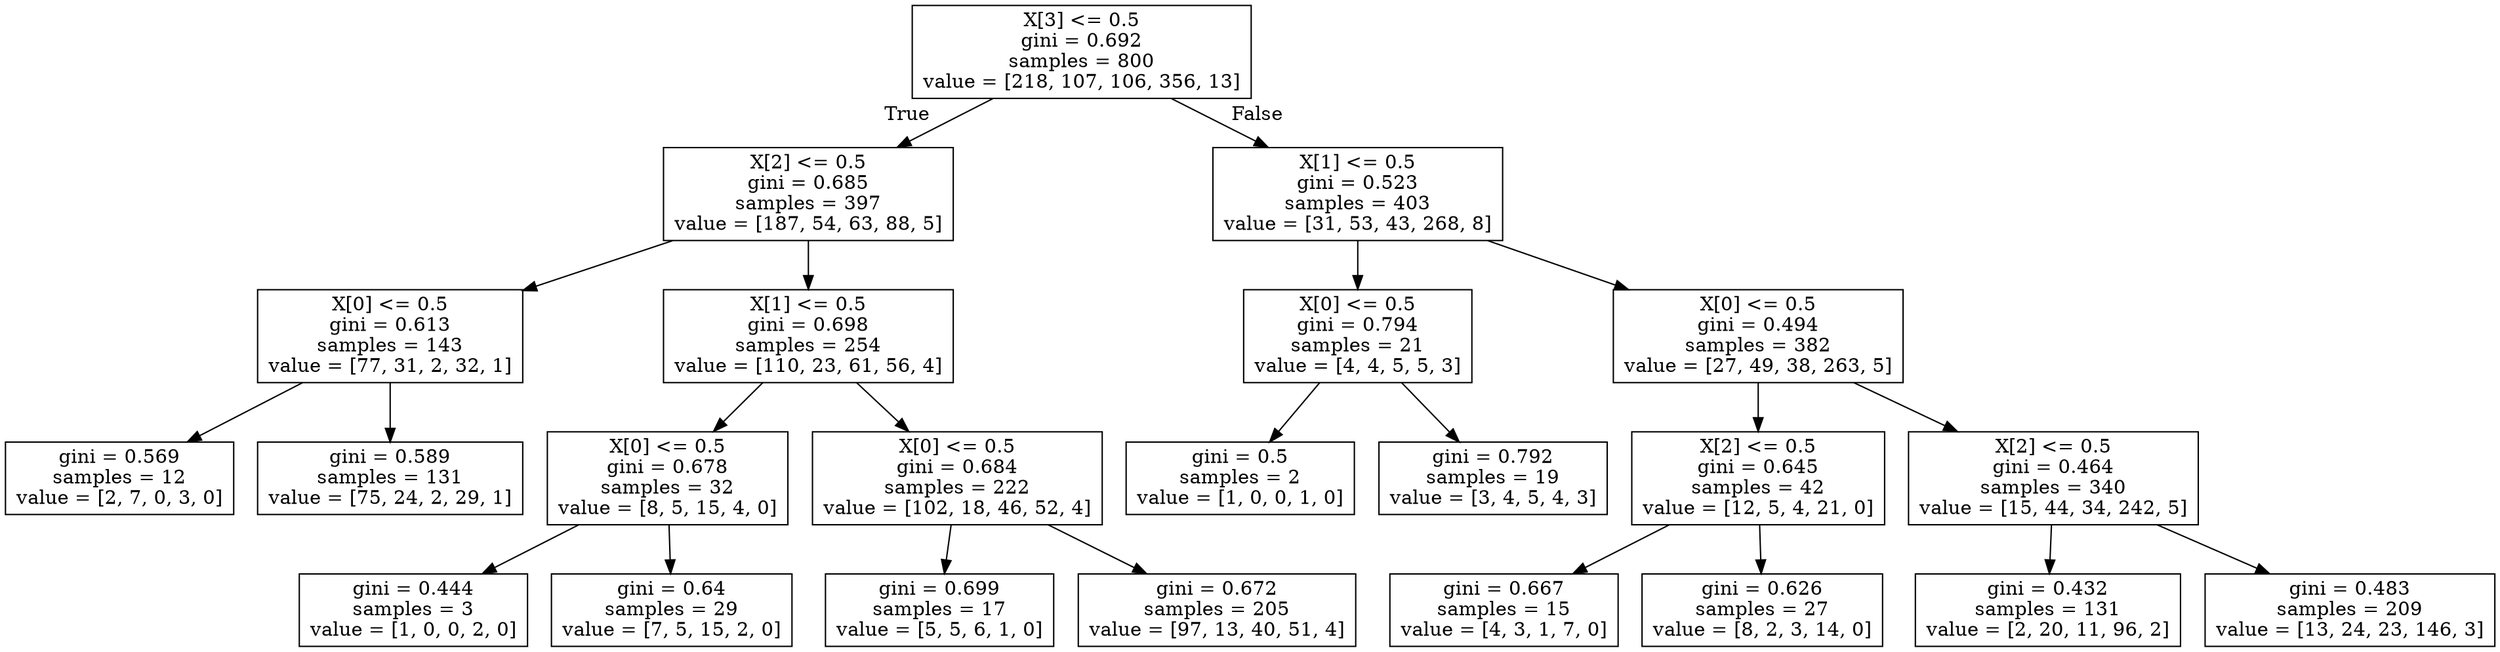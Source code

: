 digraph Tree {
node [shape=box] ;
0 [label="X[3] <= 0.5\ngini = 0.692\nsamples = 800\nvalue = [218, 107, 106, 356, 13]"] ;
1 [label="X[2] <= 0.5\ngini = 0.685\nsamples = 397\nvalue = [187, 54, 63, 88, 5]"] ;
0 -> 1 [labeldistance=2.5, labelangle=45, headlabel="True"] ;
2 [label="X[0] <= 0.5\ngini = 0.613\nsamples = 143\nvalue = [77, 31, 2, 32, 1]"] ;
1 -> 2 ;
3 [label="gini = 0.569\nsamples = 12\nvalue = [2, 7, 0, 3, 0]"] ;
2 -> 3 ;
4 [label="gini = 0.589\nsamples = 131\nvalue = [75, 24, 2, 29, 1]"] ;
2 -> 4 ;
5 [label="X[1] <= 0.5\ngini = 0.698\nsamples = 254\nvalue = [110, 23, 61, 56, 4]"] ;
1 -> 5 ;
6 [label="X[0] <= 0.5\ngini = 0.678\nsamples = 32\nvalue = [8, 5, 15, 4, 0]"] ;
5 -> 6 ;
7 [label="gini = 0.444\nsamples = 3\nvalue = [1, 0, 0, 2, 0]"] ;
6 -> 7 ;
8 [label="gini = 0.64\nsamples = 29\nvalue = [7, 5, 15, 2, 0]"] ;
6 -> 8 ;
9 [label="X[0] <= 0.5\ngini = 0.684\nsamples = 222\nvalue = [102, 18, 46, 52, 4]"] ;
5 -> 9 ;
10 [label="gini = 0.699\nsamples = 17\nvalue = [5, 5, 6, 1, 0]"] ;
9 -> 10 ;
11 [label="gini = 0.672\nsamples = 205\nvalue = [97, 13, 40, 51, 4]"] ;
9 -> 11 ;
12 [label="X[1] <= 0.5\ngini = 0.523\nsamples = 403\nvalue = [31, 53, 43, 268, 8]"] ;
0 -> 12 [labeldistance=2.5, labelangle=-45, headlabel="False"] ;
13 [label="X[0] <= 0.5\ngini = 0.794\nsamples = 21\nvalue = [4, 4, 5, 5, 3]"] ;
12 -> 13 ;
14 [label="gini = 0.5\nsamples = 2\nvalue = [1, 0, 0, 1, 0]"] ;
13 -> 14 ;
15 [label="gini = 0.792\nsamples = 19\nvalue = [3, 4, 5, 4, 3]"] ;
13 -> 15 ;
16 [label="X[0] <= 0.5\ngini = 0.494\nsamples = 382\nvalue = [27, 49, 38, 263, 5]"] ;
12 -> 16 ;
17 [label="X[2] <= 0.5\ngini = 0.645\nsamples = 42\nvalue = [12, 5, 4, 21, 0]"] ;
16 -> 17 ;
18 [label="gini = 0.667\nsamples = 15\nvalue = [4, 3, 1, 7, 0]"] ;
17 -> 18 ;
19 [label="gini = 0.626\nsamples = 27\nvalue = [8, 2, 3, 14, 0]"] ;
17 -> 19 ;
20 [label="X[2] <= 0.5\ngini = 0.464\nsamples = 340\nvalue = [15, 44, 34, 242, 5]"] ;
16 -> 20 ;
21 [label="gini = 0.432\nsamples = 131\nvalue = [2, 20, 11, 96, 2]"] ;
20 -> 21 ;
22 [label="gini = 0.483\nsamples = 209\nvalue = [13, 24, 23, 146, 3]"] ;
20 -> 22 ;
}